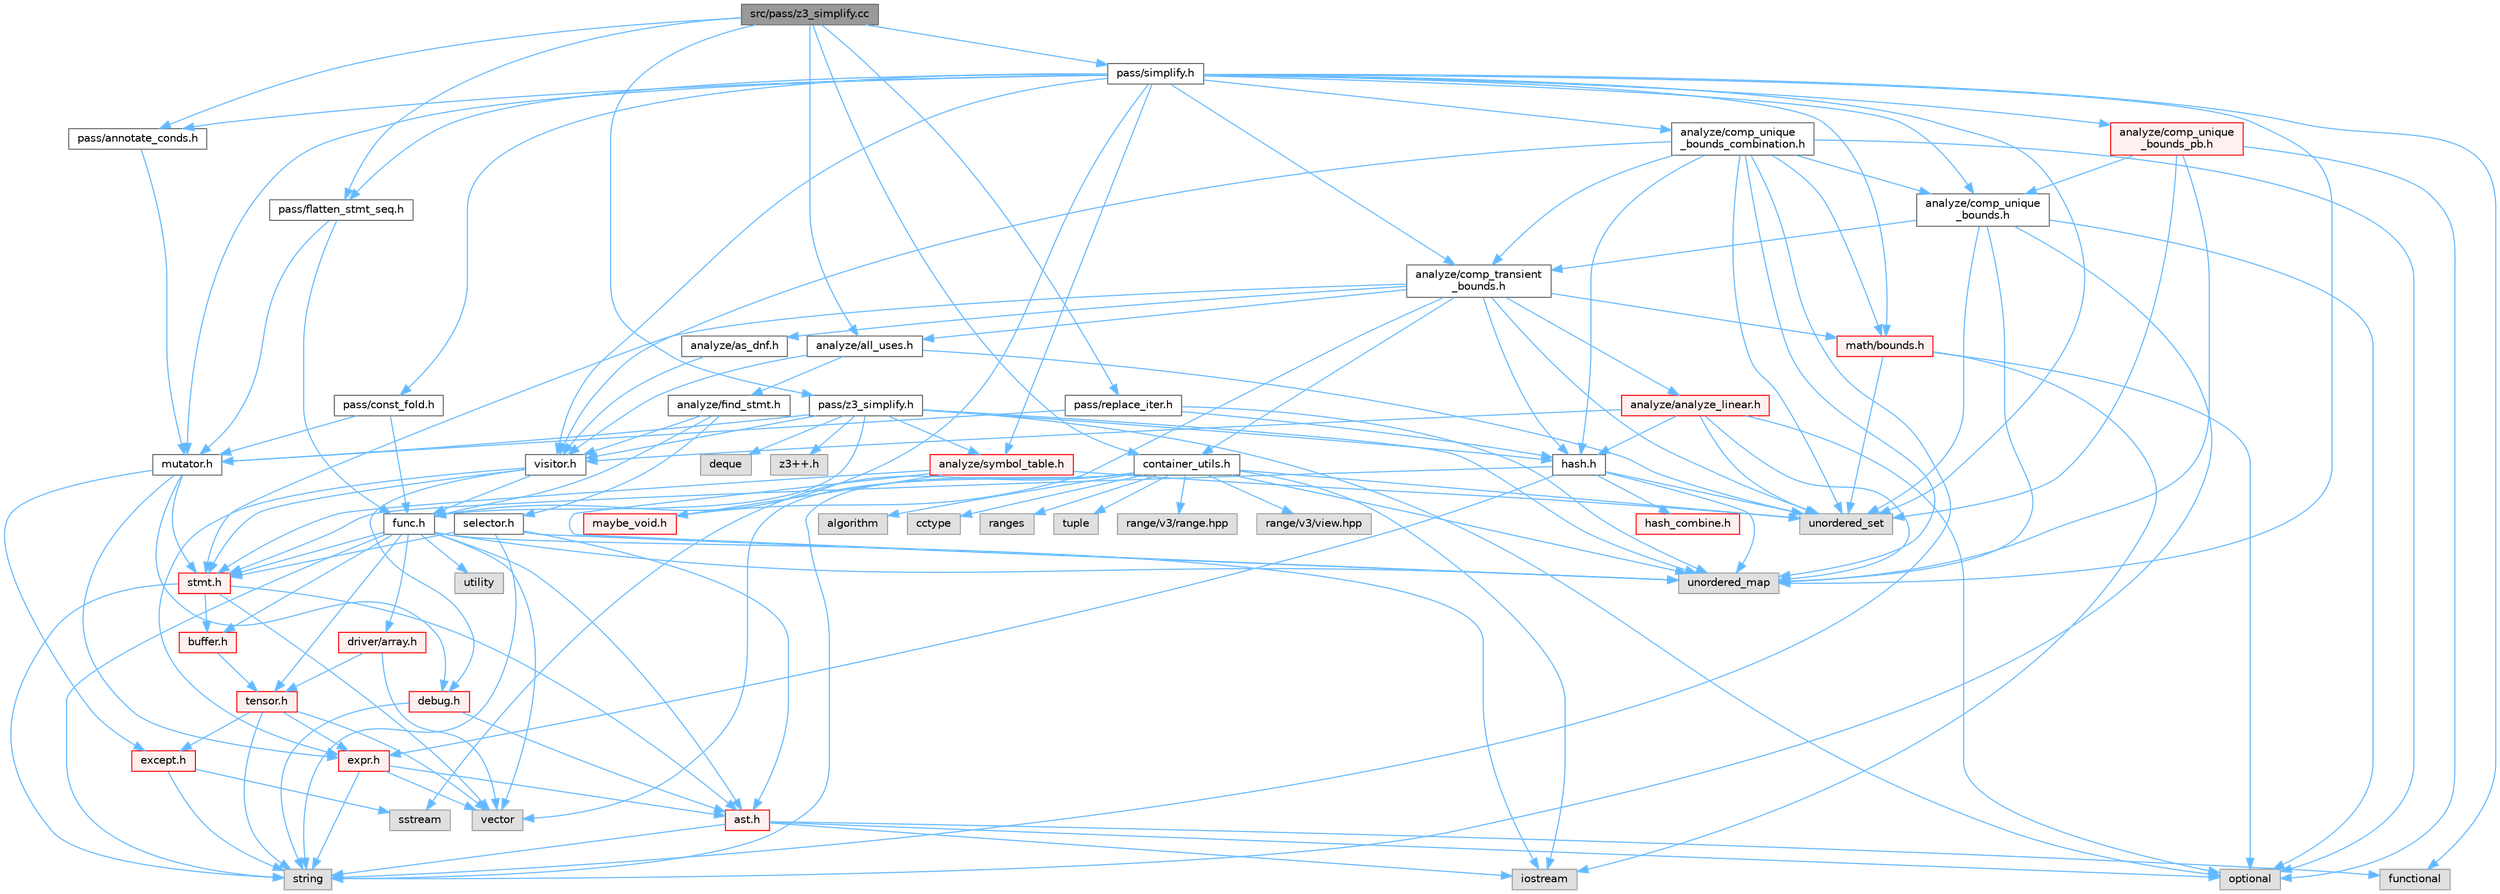 digraph "src/pass/z3_simplify.cc"
{
 // LATEX_PDF_SIZE
  bgcolor="transparent";
  edge [fontname=Helvetica,fontsize=10,labelfontname=Helvetica,labelfontsize=10];
  node [fontname=Helvetica,fontsize=10,shape=box,height=0.2,width=0.4];
  Node1 [label="src/pass/z3_simplify.cc",height=0.2,width=0.4,color="gray40", fillcolor="grey60", style="filled", fontcolor="black",tooltip=" "];
  Node1 -> Node2 [color="steelblue1",style="solid"];
  Node2 [label="analyze/all_uses.h",height=0.2,width=0.4,color="grey40", fillcolor="white", style="filled",URL="$all__uses_8h.html",tooltip=" "];
  Node2 -> Node3 [color="steelblue1",style="solid"];
  Node3 [label="unordered_set",height=0.2,width=0.4,color="grey60", fillcolor="#E0E0E0", style="filled",tooltip=" "];
  Node2 -> Node4 [color="steelblue1",style="solid"];
  Node4 [label="analyze/find_stmt.h",height=0.2,width=0.4,color="grey40", fillcolor="white", style="filled",URL="$find__stmt_8h.html",tooltip=" "];
  Node4 -> Node5 [color="steelblue1",style="solid"];
  Node5 [label="func.h",height=0.2,width=0.4,color="grey40", fillcolor="white", style="filled",URL="$func_8h.html",tooltip=" "];
  Node5 -> Node6 [color="steelblue1",style="solid"];
  Node6 [label="iostream",height=0.2,width=0.4,color="grey60", fillcolor="#E0E0E0", style="filled",tooltip=" "];
  Node5 -> Node7 [color="steelblue1",style="solid"];
  Node7 [label="string",height=0.2,width=0.4,color="grey60", fillcolor="#E0E0E0", style="filled",tooltip=" "];
  Node5 -> Node8 [color="steelblue1",style="solid"];
  Node8 [label="unordered_map",height=0.2,width=0.4,color="grey60", fillcolor="#E0E0E0", style="filled",tooltip=" "];
  Node5 -> Node9 [color="steelblue1",style="solid"];
  Node9 [label="utility",height=0.2,width=0.4,color="grey60", fillcolor="#E0E0E0", style="filled",tooltip=" "];
  Node5 -> Node10 [color="steelblue1",style="solid"];
  Node10 [label="vector",height=0.2,width=0.4,color="grey60", fillcolor="#E0E0E0", style="filled",tooltip=" "];
  Node5 -> Node11 [color="steelblue1",style="solid"];
  Node11 [label="ast.h",height=0.2,width=0.4,color="red", fillcolor="#FFF0F0", style="filled",URL="$ast_8h.html",tooltip=" "];
  Node11 -> Node13 [color="steelblue1",style="solid"];
  Node13 [label="functional",height=0.2,width=0.4,color="grey60", fillcolor="#E0E0E0", style="filled",tooltip=" "];
  Node11 -> Node6 [color="steelblue1",style="solid"];
  Node11 -> Node14 [color="steelblue1",style="solid"];
  Node14 [label="optional",height=0.2,width=0.4,color="grey60", fillcolor="#E0E0E0", style="filled",tooltip=" "];
  Node11 -> Node7 [color="steelblue1",style="solid"];
  Node5 -> Node40 [color="steelblue1",style="solid"];
  Node40 [label="buffer.h",height=0.2,width=0.4,color="red", fillcolor="#FFF0F0", style="filled",URL="$buffer_8h.html",tooltip=" "];
  Node40 -> Node41 [color="steelblue1",style="solid"];
  Node41 [label="tensor.h",height=0.2,width=0.4,color="red", fillcolor="#FFF0F0", style="filled",URL="$tensor_8h.html",tooltip=" "];
  Node41 -> Node7 [color="steelblue1",style="solid"];
  Node41 -> Node10 [color="steelblue1",style="solid"];
  Node41 -> Node26 [color="steelblue1",style="solid"];
  Node26 [label="except.h",height=0.2,width=0.4,color="red", fillcolor="#FFF0F0", style="filled",URL="$except_8h.html",tooltip=" "];
  Node26 -> Node27 [color="steelblue1",style="solid"];
  Node27 [label="sstream",height=0.2,width=0.4,color="grey60", fillcolor="#E0E0E0", style="filled",tooltip=" "];
  Node26 -> Node7 [color="steelblue1",style="solid"];
  Node41 -> Node42 [color="steelblue1",style="solid"];
  Node42 [label="expr.h",height=0.2,width=0.4,color="red", fillcolor="#FFF0F0", style="filled",URL="$expr_8h.html",tooltip=" "];
  Node42 -> Node7 [color="steelblue1",style="solid"];
  Node42 -> Node10 [color="steelblue1",style="solid"];
  Node42 -> Node11 [color="steelblue1",style="solid"];
  Node5 -> Node45 [color="steelblue1",style="solid"];
  Node45 [label="driver/array.h",height=0.2,width=0.4,color="red", fillcolor="#FFF0F0", style="filled",URL="$array_8h.html",tooltip=" "];
  Node45 -> Node10 [color="steelblue1",style="solid"];
  Node45 -> Node41 [color="steelblue1",style="solid"];
  Node5 -> Node49 [color="steelblue1",style="solid"];
  Node49 [label="stmt.h",height=0.2,width=0.4,color="red", fillcolor="#FFF0F0", style="filled",URL="$stmt_8h.html",tooltip=" "];
  Node49 -> Node7 [color="steelblue1",style="solid"];
  Node49 -> Node10 [color="steelblue1",style="solid"];
  Node49 -> Node11 [color="steelblue1",style="solid"];
  Node49 -> Node40 [color="steelblue1",style="solid"];
  Node5 -> Node41 [color="steelblue1",style="solid"];
  Node4 -> Node55 [color="steelblue1",style="solid"];
  Node55 [label="selector.h",height=0.2,width=0.4,color="grey40", fillcolor="white", style="filled",URL="$selector_8h.html",tooltip=" "];
  Node55 -> Node7 [color="steelblue1",style="solid"];
  Node55 -> Node8 [color="steelblue1",style="solid"];
  Node55 -> Node11 [color="steelblue1",style="solid"];
  Node55 -> Node49 [color="steelblue1",style="solid"];
  Node4 -> Node56 [color="steelblue1",style="solid"];
  Node56 [label="visitor.h",height=0.2,width=0.4,color="grey40", fillcolor="white", style="filled",URL="$visitor_8h.html",tooltip=" "];
  Node56 -> Node57 [color="steelblue1",style="solid"];
  Node57 [label="debug.h",height=0.2,width=0.4,color="red", fillcolor="#FFF0F0", style="filled",URL="$debug_8h.html",tooltip=" "];
  Node57 -> Node7 [color="steelblue1",style="solid"];
  Node57 -> Node11 [color="steelblue1",style="solid"];
  Node56 -> Node42 [color="steelblue1",style="solid"];
  Node56 -> Node5 [color="steelblue1",style="solid"];
  Node56 -> Node49 [color="steelblue1",style="solid"];
  Node2 -> Node56 [color="steelblue1",style="solid"];
  Node1 -> Node33 [color="steelblue1",style="solid"];
  Node33 [label="container_utils.h",height=0.2,width=0.4,color="grey40", fillcolor="white", style="filled",URL="$container__utils_8h.html",tooltip=" "];
  Node33 -> Node34 [color="steelblue1",style="solid"];
  Node34 [label="algorithm",height=0.2,width=0.4,color="grey60", fillcolor="#E0E0E0", style="filled",tooltip=" "];
  Node33 -> Node35 [color="steelblue1",style="solid"];
  Node35 [label="cctype",height=0.2,width=0.4,color="grey60", fillcolor="#E0E0E0", style="filled",tooltip=" "];
  Node33 -> Node6 [color="steelblue1",style="solid"];
  Node33 -> Node36 [color="steelblue1",style="solid"];
  Node36 [label="ranges",height=0.2,width=0.4,color="grey60", fillcolor="#E0E0E0", style="filled",tooltip=" "];
  Node33 -> Node27 [color="steelblue1",style="solid"];
  Node33 -> Node7 [color="steelblue1",style="solid"];
  Node33 -> Node37 [color="steelblue1",style="solid"];
  Node37 [label="tuple",height=0.2,width=0.4,color="grey60", fillcolor="#E0E0E0", style="filled",tooltip=" "];
  Node33 -> Node8 [color="steelblue1",style="solid"];
  Node33 -> Node3 [color="steelblue1",style="solid"];
  Node33 -> Node10 [color="steelblue1",style="solid"];
  Node33 -> Node38 [color="steelblue1",style="solid"];
  Node38 [label="range/v3/range.hpp",height=0.2,width=0.4,color="grey60", fillcolor="#E0E0E0", style="filled",tooltip=" "];
  Node33 -> Node39 [color="steelblue1",style="solid"];
  Node39 [label="range/v3/view.hpp",height=0.2,width=0.4,color="grey60", fillcolor="#E0E0E0", style="filled",tooltip=" "];
  Node1 -> Node61 [color="steelblue1",style="solid"];
  Node61 [label="pass/annotate_conds.h",height=0.2,width=0.4,color="grey40", fillcolor="white", style="filled",URL="$annotate__conds_8h.html",tooltip=" "];
  Node61 -> Node62 [color="steelblue1",style="solid"];
  Node62 [label="mutator.h",height=0.2,width=0.4,color="grey40", fillcolor="white", style="filled",URL="$mutator_8h.html",tooltip=" "];
  Node62 -> Node57 [color="steelblue1",style="solid"];
  Node62 -> Node26 [color="steelblue1",style="solid"];
  Node62 -> Node42 [color="steelblue1",style="solid"];
  Node62 -> Node49 [color="steelblue1",style="solid"];
  Node1 -> Node63 [color="steelblue1",style="solid"];
  Node63 [label="pass/flatten_stmt_seq.h",height=0.2,width=0.4,color="grey40", fillcolor="white", style="filled",URL="$flatten__stmt__seq_8h.html",tooltip=" "];
  Node63 -> Node5 [color="steelblue1",style="solid"];
  Node63 -> Node62 [color="steelblue1",style="solid"];
  Node1 -> Node64 [color="steelblue1",style="solid"];
  Node64 [label="pass/replace_iter.h",height=0.2,width=0.4,color="grey40", fillcolor="white", style="filled",URL="$replace__iter_8h.html",tooltip=" "];
  Node64 -> Node8 [color="steelblue1",style="solid"];
  Node64 -> Node65 [color="steelblue1",style="solid"];
  Node65 [label="hash.h",height=0.2,width=0.4,color="grey40", fillcolor="white", style="filled",URL="$hash_8h.html",tooltip=" "];
  Node65 -> Node8 [color="steelblue1",style="solid"];
  Node65 -> Node3 [color="steelblue1",style="solid"];
  Node65 -> Node42 [color="steelblue1",style="solid"];
  Node65 -> Node53 [color="steelblue1",style="solid"];
  Node53 [label="hash_combine.h",height=0.2,width=0.4,color="red", fillcolor="#FFF0F0", style="filled",URL="$hash__combine_8h.html",tooltip=" "];
  Node65 -> Node49 [color="steelblue1",style="solid"];
  Node64 -> Node62 [color="steelblue1",style="solid"];
  Node1 -> Node66 [color="steelblue1",style="solid"];
  Node66 [label="pass/simplify.h",height=0.2,width=0.4,color="grey40", fillcolor="white", style="filled",URL="$simplify_8h.html",tooltip=" "];
  Node66 -> Node13 [color="steelblue1",style="solid"];
  Node66 -> Node8 [color="steelblue1",style="solid"];
  Node66 -> Node3 [color="steelblue1",style="solid"];
  Node66 -> Node67 [color="steelblue1",style="solid"];
  Node67 [label="analyze/comp_transient\l_bounds.h",height=0.2,width=0.4,color="grey40", fillcolor="white", style="filled",URL="$comp__transient__bounds_8h.html",tooltip=" "];
  Node67 -> Node3 [color="steelblue1",style="solid"];
  Node67 -> Node2 [color="steelblue1",style="solid"];
  Node67 -> Node68 [color="steelblue1",style="solid"];
  Node68 [label="analyze/analyze_linear.h",height=0.2,width=0.4,color="red", fillcolor="#FFF0F0", style="filled",URL="$analyze__linear_8h.html",tooltip=" "];
  Node68 -> Node14 [color="steelblue1",style="solid"];
  Node68 -> Node8 [color="steelblue1",style="solid"];
  Node68 -> Node3 [color="steelblue1",style="solid"];
  Node68 -> Node65 [color="steelblue1",style="solid"];
  Node68 -> Node56 [color="steelblue1",style="solid"];
  Node67 -> Node70 [color="steelblue1",style="solid"];
  Node70 [label="analyze/as_dnf.h",height=0.2,width=0.4,color="grey40", fillcolor="white", style="filled",URL="$as__dnf_8h.html",tooltip=" "];
  Node70 -> Node56 [color="steelblue1",style="solid"];
  Node67 -> Node33 [color="steelblue1",style="solid"];
  Node67 -> Node65 [color="steelblue1",style="solid"];
  Node67 -> Node71 [color="steelblue1",style="solid"];
  Node71 [label="math/bounds.h",height=0.2,width=0.4,color="red", fillcolor="#FFF0F0", style="filled",URL="$bounds_8h.html",tooltip=" "];
  Node71 -> Node6 [color="steelblue1",style="solid"];
  Node71 -> Node14 [color="steelblue1",style="solid"];
  Node71 -> Node3 [color="steelblue1",style="solid"];
  Node67 -> Node75 [color="steelblue1",style="solid"];
  Node75 [label="maybe_void.h",height=0.2,width=0.4,color="red", fillcolor="#FFF0F0", style="filled",URL="$maybe__void_8h.html",tooltip=" "];
  Node67 -> Node49 [color="steelblue1",style="solid"];
  Node66 -> Node76 [color="steelblue1",style="solid"];
  Node76 [label="analyze/comp_unique\l_bounds.h",height=0.2,width=0.4,color="grey40", fillcolor="white", style="filled",URL="$comp__unique__bounds_8h.html",tooltip=" "];
  Node76 -> Node14 [color="steelblue1",style="solid"];
  Node76 -> Node7 [color="steelblue1",style="solid"];
  Node76 -> Node8 [color="steelblue1",style="solid"];
  Node76 -> Node3 [color="steelblue1",style="solid"];
  Node76 -> Node67 [color="steelblue1",style="solid"];
  Node66 -> Node77 [color="steelblue1",style="solid"];
  Node77 [label="analyze/comp_unique\l_bounds_combination.h",height=0.2,width=0.4,color="grey40", fillcolor="white", style="filled",URL="$comp__unique__bounds__combination_8h.html",tooltip=" "];
  Node77 -> Node14 [color="steelblue1",style="solid"];
  Node77 -> Node7 [color="steelblue1",style="solid"];
  Node77 -> Node8 [color="steelblue1",style="solid"];
  Node77 -> Node3 [color="steelblue1",style="solid"];
  Node77 -> Node67 [color="steelblue1",style="solid"];
  Node77 -> Node76 [color="steelblue1",style="solid"];
  Node77 -> Node65 [color="steelblue1",style="solid"];
  Node77 -> Node71 [color="steelblue1",style="solid"];
  Node77 -> Node56 [color="steelblue1",style="solid"];
  Node66 -> Node78 [color="steelblue1",style="solid"];
  Node78 [label="analyze/comp_unique\l_bounds_pb.h",height=0.2,width=0.4,color="red", fillcolor="#FFF0F0", style="filled",URL="$comp__unique__bounds__pb_8h.html",tooltip=" "];
  Node78 -> Node14 [color="steelblue1",style="solid"];
  Node78 -> Node8 [color="steelblue1",style="solid"];
  Node78 -> Node3 [color="steelblue1",style="solid"];
  Node78 -> Node76 [color="steelblue1",style="solid"];
  Node66 -> Node80 [color="steelblue1",style="solid"];
  Node80 [label="analyze/symbol_table.h",height=0.2,width=0.4,color="red", fillcolor="#FFF0F0", style="filled",URL="$symbol__table_8h.html",tooltip=" "];
  Node80 -> Node8 [color="steelblue1",style="solid"];
  Node80 -> Node3 [color="steelblue1",style="solid"];
  Node80 -> Node75 [color="steelblue1",style="solid"];
  Node80 -> Node49 [color="steelblue1",style="solid"];
  Node66 -> Node5 [color="steelblue1",style="solid"];
  Node66 -> Node71 [color="steelblue1",style="solid"];
  Node66 -> Node62 [color="steelblue1",style="solid"];
  Node66 -> Node61 [color="steelblue1",style="solid"];
  Node66 -> Node98 [color="steelblue1",style="solid"];
  Node98 [label="pass/const_fold.h",height=0.2,width=0.4,color="grey40", fillcolor="white", style="filled",URL="$const__fold_8h.html",tooltip=" "];
  Node98 -> Node5 [color="steelblue1",style="solid"];
  Node98 -> Node62 [color="steelblue1",style="solid"];
  Node66 -> Node63 [color="steelblue1",style="solid"];
  Node66 -> Node56 [color="steelblue1",style="solid"];
  Node1 -> Node99 [color="steelblue1",style="solid"];
  Node99 [label="pass/z3_simplify.h",height=0.2,width=0.4,color="grey40", fillcolor="white", style="filled",URL="$z3__simplify_8h.html",tooltip=" "];
  Node99 -> Node100 [color="steelblue1",style="solid"];
  Node100 [label="deque",height=0.2,width=0.4,color="grey60", fillcolor="#E0E0E0", style="filled",tooltip=" "];
  Node99 -> Node14 [color="steelblue1",style="solid"];
  Node99 -> Node8 [color="steelblue1",style="solid"];
  Node99 -> Node101 [color="steelblue1",style="solid"];
  Node101 [label="z3++.h",height=0.2,width=0.4,color="grey60", fillcolor="#E0E0E0", style="filled",tooltip=" "];
  Node99 -> Node80 [color="steelblue1",style="solid"];
  Node99 -> Node5 [color="steelblue1",style="solid"];
  Node99 -> Node65 [color="steelblue1",style="solid"];
  Node99 -> Node62 [color="steelblue1",style="solid"];
  Node99 -> Node56 [color="steelblue1",style="solid"];
}
